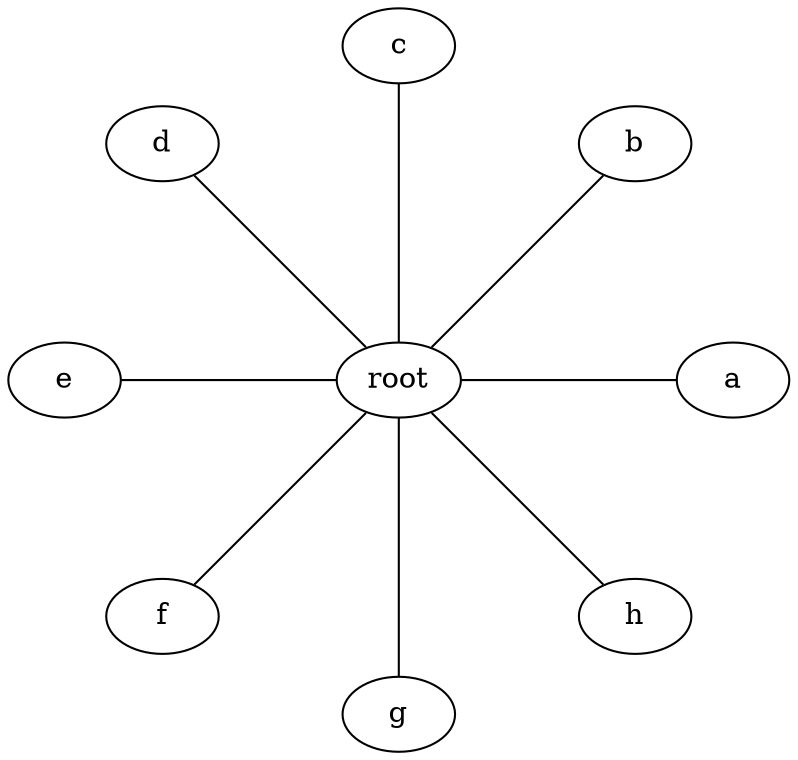 graph {
  layout=circo
  root -- a
  root -- b
  root -- c
  root -- d
  root -- e
  root -- f
  root -- g
  root -- h
}
